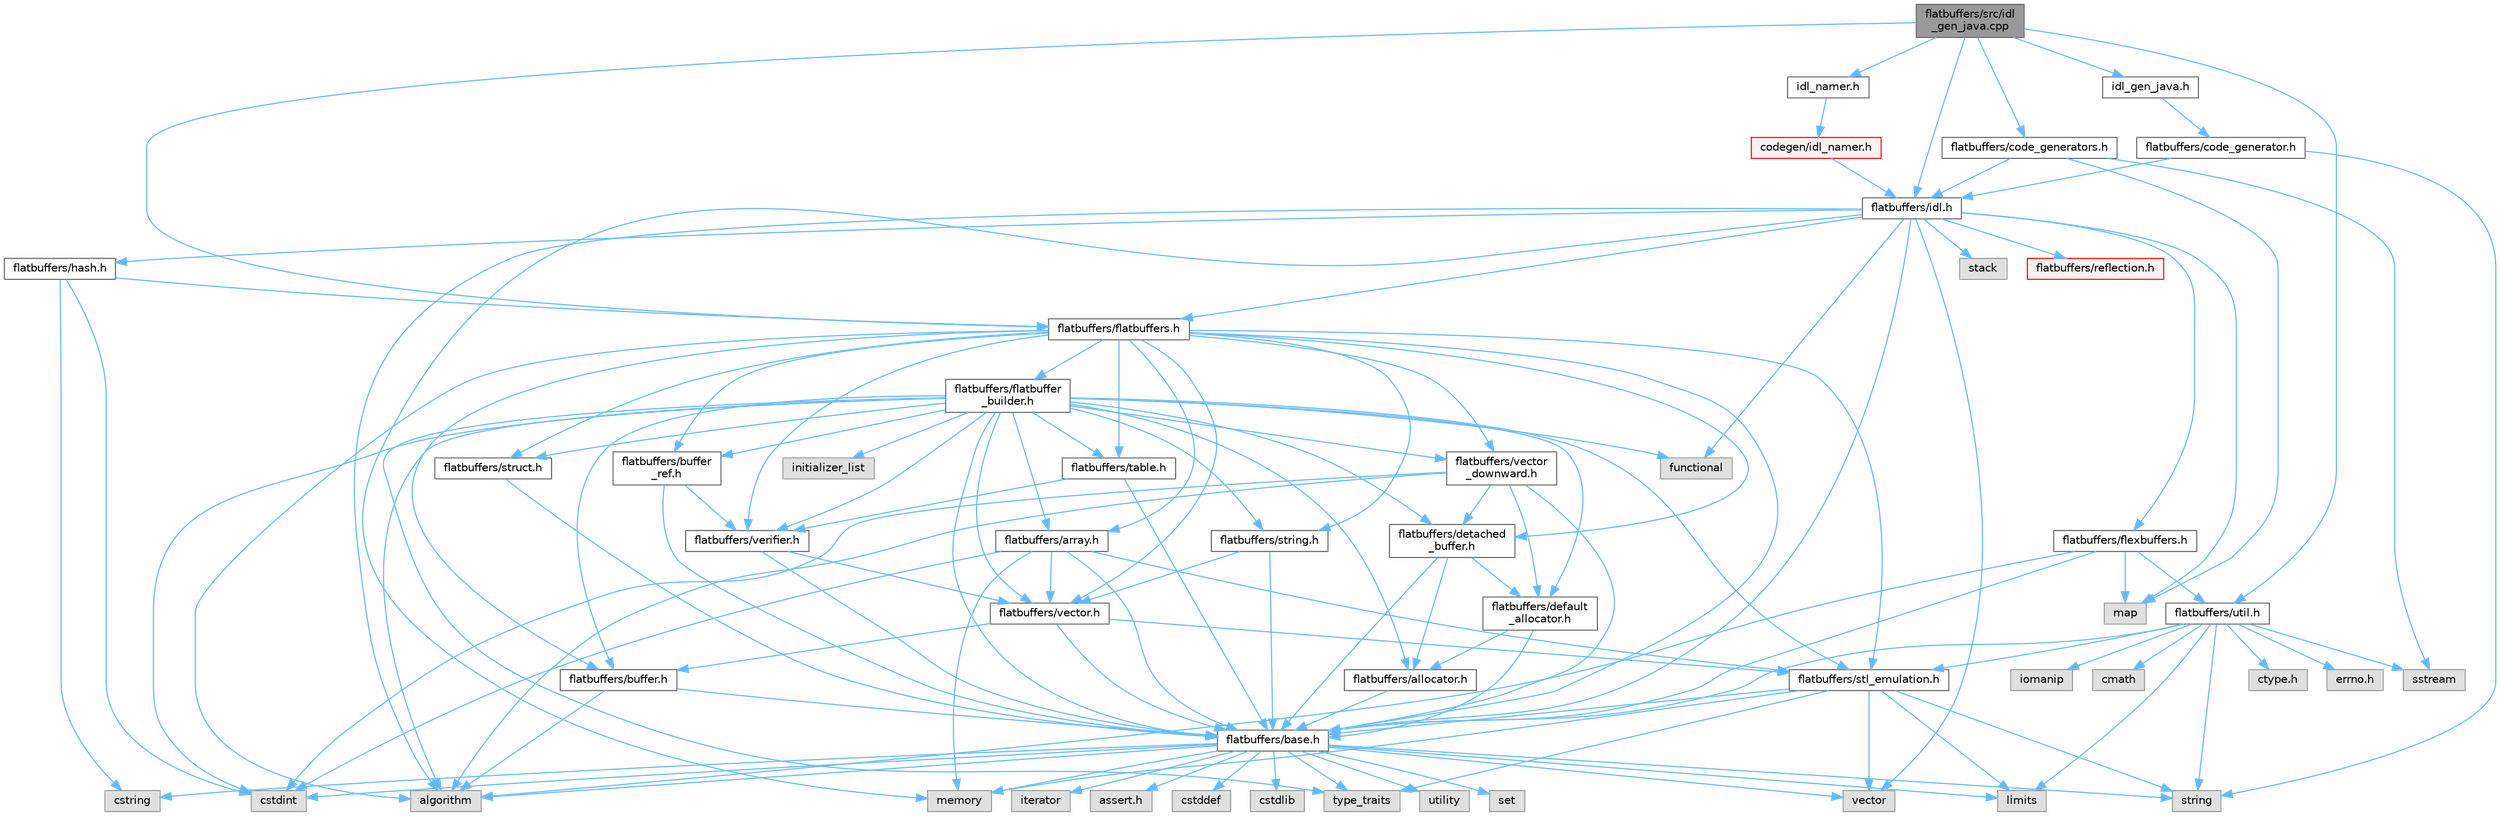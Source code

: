 digraph "flatbuffers/src/idl_gen_java.cpp"
{
 // LATEX_PDF_SIZE
  bgcolor="transparent";
  edge [fontname=Helvetica,fontsize=10,labelfontname=Helvetica,labelfontsize=10];
  node [fontname=Helvetica,fontsize=10,shape=box,height=0.2,width=0.4];
  Node1 [id="Node000001",label="flatbuffers/src/idl\l_gen_java.cpp",height=0.2,width=0.4,color="gray40", fillcolor="grey60", style="filled", fontcolor="black",tooltip=" "];
  Node1 -> Node2 [id="edge125_Node000001_Node000002",color="steelblue1",style="solid",tooltip=" "];
  Node2 [id="Node000002",label="idl_gen_java.h",height=0.2,width=0.4,color="grey40", fillcolor="white", style="filled",URL="$idl__gen__java_8h.html",tooltip=" "];
  Node2 -> Node3 [id="edge126_Node000002_Node000003",color="steelblue1",style="solid",tooltip=" "];
  Node3 [id="Node000003",label="flatbuffers/code_generator.h",height=0.2,width=0.4,color="grey40", fillcolor="white", style="filled",URL="$code__generator_8h.html",tooltip=" "];
  Node3 -> Node4 [id="edge127_Node000003_Node000004",color="steelblue1",style="solid",tooltip=" "];
  Node4 [id="Node000004",label="string",height=0.2,width=0.4,color="grey60", fillcolor="#E0E0E0", style="filled",tooltip=" "];
  Node3 -> Node5 [id="edge128_Node000003_Node000005",color="steelblue1",style="solid",tooltip=" "];
  Node5 [id="Node000005",label="flatbuffers/idl.h",height=0.2,width=0.4,color="grey40", fillcolor="white", style="filled",URL="$idl_8h.html",tooltip=" "];
  Node5 -> Node6 [id="edge129_Node000005_Node000006",color="steelblue1",style="solid",tooltip=" "];
  Node6 [id="Node000006",label="algorithm",height=0.2,width=0.4,color="grey60", fillcolor="#E0E0E0", style="filled",tooltip=" "];
  Node5 -> Node7 [id="edge130_Node000005_Node000007",color="steelblue1",style="solid",tooltip=" "];
  Node7 [id="Node000007",label="functional",height=0.2,width=0.4,color="grey60", fillcolor="#E0E0E0", style="filled",tooltip=" "];
  Node5 -> Node8 [id="edge131_Node000005_Node000008",color="steelblue1",style="solid",tooltip=" "];
  Node8 [id="Node000008",label="map",height=0.2,width=0.4,color="grey60", fillcolor="#E0E0E0", style="filled",tooltip=" "];
  Node5 -> Node9 [id="edge132_Node000005_Node000009",color="steelblue1",style="solid",tooltip=" "];
  Node9 [id="Node000009",label="memory",height=0.2,width=0.4,color="grey60", fillcolor="#E0E0E0", style="filled",tooltip=" "];
  Node5 -> Node10 [id="edge133_Node000005_Node000010",color="steelblue1",style="solid",tooltip=" "];
  Node10 [id="Node000010",label="stack",height=0.2,width=0.4,color="grey60", fillcolor="#E0E0E0", style="filled",tooltip=" "];
  Node5 -> Node11 [id="edge134_Node000005_Node000011",color="steelblue1",style="solid",tooltip=" "];
  Node11 [id="Node000011",label="vector",height=0.2,width=0.4,color="grey60", fillcolor="#E0E0E0", style="filled",tooltip=" "];
  Node5 -> Node12 [id="edge135_Node000005_Node000012",color="steelblue1",style="solid",tooltip=" "];
  Node12 [id="Node000012",label="flatbuffers/base.h",height=0.2,width=0.4,color="grey40", fillcolor="white", style="filled",URL="$base_8h.html",tooltip=" "];
  Node12 -> Node13 [id="edge136_Node000012_Node000013",color="steelblue1",style="solid",tooltip=" "];
  Node13 [id="Node000013",label="assert.h",height=0.2,width=0.4,color="grey60", fillcolor="#E0E0E0", style="filled",tooltip=" "];
  Node12 -> Node14 [id="edge137_Node000012_Node000014",color="steelblue1",style="solid",tooltip=" "];
  Node14 [id="Node000014",label="cstdint",height=0.2,width=0.4,color="grey60", fillcolor="#E0E0E0", style="filled",tooltip=" "];
  Node12 -> Node15 [id="edge138_Node000012_Node000015",color="steelblue1",style="solid",tooltip=" "];
  Node15 [id="Node000015",label="cstddef",height=0.2,width=0.4,color="grey60", fillcolor="#E0E0E0", style="filled",tooltip=" "];
  Node12 -> Node16 [id="edge139_Node000012_Node000016",color="steelblue1",style="solid",tooltip=" "];
  Node16 [id="Node000016",label="cstdlib",height=0.2,width=0.4,color="grey60", fillcolor="#E0E0E0", style="filled",tooltip=" "];
  Node12 -> Node17 [id="edge140_Node000012_Node000017",color="steelblue1",style="solid",tooltip=" "];
  Node17 [id="Node000017",label="cstring",height=0.2,width=0.4,color="grey60", fillcolor="#E0E0E0", style="filled",tooltip=" "];
  Node12 -> Node18 [id="edge141_Node000012_Node000018",color="steelblue1",style="solid",tooltip=" "];
  Node18 [id="Node000018",label="utility",height=0.2,width=0.4,color="grey60", fillcolor="#E0E0E0", style="filled",tooltip=" "];
  Node12 -> Node4 [id="edge142_Node000012_Node000004",color="steelblue1",style="solid",tooltip=" "];
  Node12 -> Node19 [id="edge143_Node000012_Node000019",color="steelblue1",style="solid",tooltip=" "];
  Node19 [id="Node000019",label="type_traits",height=0.2,width=0.4,color="grey60", fillcolor="#E0E0E0", style="filled",tooltip=" "];
  Node12 -> Node11 [id="edge144_Node000012_Node000011",color="steelblue1",style="solid",tooltip=" "];
  Node12 -> Node20 [id="edge145_Node000012_Node000020",color="steelblue1",style="solid",tooltip=" "];
  Node20 [id="Node000020",label="set",height=0.2,width=0.4,color="grey60", fillcolor="#E0E0E0", style="filled",tooltip=" "];
  Node12 -> Node6 [id="edge146_Node000012_Node000006",color="steelblue1",style="solid",tooltip=" "];
  Node12 -> Node21 [id="edge147_Node000012_Node000021",color="steelblue1",style="solid",tooltip=" "];
  Node21 [id="Node000021",label="limits",height=0.2,width=0.4,color="grey60", fillcolor="#E0E0E0", style="filled",tooltip=" "];
  Node12 -> Node22 [id="edge148_Node000012_Node000022",color="steelblue1",style="solid",tooltip=" "];
  Node22 [id="Node000022",label="iterator",height=0.2,width=0.4,color="grey60", fillcolor="#E0E0E0", style="filled",tooltip=" "];
  Node12 -> Node9 [id="edge149_Node000012_Node000009",color="steelblue1",style="solid",tooltip=" "];
  Node5 -> Node23 [id="edge150_Node000005_Node000023",color="steelblue1",style="solid",tooltip=" "];
  Node23 [id="Node000023",label="flatbuffers/flatbuffers.h",height=0.2,width=0.4,color="grey40", fillcolor="white", style="filled",URL="$flatbuffers_8h.html",tooltip=" "];
  Node23 -> Node6 [id="edge151_Node000023_Node000006",color="steelblue1",style="solid",tooltip=" "];
  Node23 -> Node24 [id="edge152_Node000023_Node000024",color="steelblue1",style="solid",tooltip=" "];
  Node24 [id="Node000024",label="flatbuffers/array.h",height=0.2,width=0.4,color="grey40", fillcolor="white", style="filled",URL="$array_8h.html",tooltip=" "];
  Node24 -> Node14 [id="edge153_Node000024_Node000014",color="steelblue1",style="solid",tooltip=" "];
  Node24 -> Node9 [id="edge154_Node000024_Node000009",color="steelblue1",style="solid",tooltip=" "];
  Node24 -> Node12 [id="edge155_Node000024_Node000012",color="steelblue1",style="solid",tooltip=" "];
  Node24 -> Node25 [id="edge156_Node000024_Node000025",color="steelblue1",style="solid",tooltip=" "];
  Node25 [id="Node000025",label="flatbuffers/stl_emulation.h",height=0.2,width=0.4,color="grey40", fillcolor="white", style="filled",URL="$stl__emulation_8h.html",tooltip=" "];
  Node25 -> Node12 [id="edge157_Node000025_Node000012",color="steelblue1",style="solid",tooltip=" "];
  Node25 -> Node4 [id="edge158_Node000025_Node000004",color="steelblue1",style="solid",tooltip=" "];
  Node25 -> Node19 [id="edge159_Node000025_Node000019",color="steelblue1",style="solid",tooltip=" "];
  Node25 -> Node11 [id="edge160_Node000025_Node000011",color="steelblue1",style="solid",tooltip=" "];
  Node25 -> Node9 [id="edge161_Node000025_Node000009",color="steelblue1",style="solid",tooltip=" "];
  Node25 -> Node21 [id="edge162_Node000025_Node000021",color="steelblue1",style="solid",tooltip=" "];
  Node24 -> Node26 [id="edge163_Node000024_Node000026",color="steelblue1",style="solid",tooltip=" "];
  Node26 [id="Node000026",label="flatbuffers/vector.h",height=0.2,width=0.4,color="grey40", fillcolor="white", style="filled",URL="$vector_8h.html",tooltip=" "];
  Node26 -> Node12 [id="edge164_Node000026_Node000012",color="steelblue1",style="solid",tooltip=" "];
  Node26 -> Node27 [id="edge165_Node000026_Node000027",color="steelblue1",style="solid",tooltip=" "];
  Node27 [id="Node000027",label="flatbuffers/buffer.h",height=0.2,width=0.4,color="grey40", fillcolor="white", style="filled",URL="$buffer_8h.html",tooltip=" "];
  Node27 -> Node6 [id="edge166_Node000027_Node000006",color="steelblue1",style="solid",tooltip=" "];
  Node27 -> Node12 [id="edge167_Node000027_Node000012",color="steelblue1",style="solid",tooltip=" "];
  Node26 -> Node25 [id="edge168_Node000026_Node000025",color="steelblue1",style="solid",tooltip=" "];
  Node23 -> Node12 [id="edge169_Node000023_Node000012",color="steelblue1",style="solid",tooltip=" "];
  Node23 -> Node27 [id="edge170_Node000023_Node000027",color="steelblue1",style="solid",tooltip=" "];
  Node23 -> Node28 [id="edge171_Node000023_Node000028",color="steelblue1",style="solid",tooltip=" "];
  Node28 [id="Node000028",label="flatbuffers/buffer\l_ref.h",height=0.2,width=0.4,color="grey40", fillcolor="white", style="filled",URL="$buffer__ref_8h.html",tooltip=" "];
  Node28 -> Node12 [id="edge172_Node000028_Node000012",color="steelblue1",style="solid",tooltip=" "];
  Node28 -> Node29 [id="edge173_Node000028_Node000029",color="steelblue1",style="solid",tooltip=" "];
  Node29 [id="Node000029",label="flatbuffers/verifier.h",height=0.2,width=0.4,color="grey40", fillcolor="white", style="filled",URL="$verifier_8h.html",tooltip=" "];
  Node29 -> Node12 [id="edge174_Node000029_Node000012",color="steelblue1",style="solid",tooltip=" "];
  Node29 -> Node26 [id="edge175_Node000029_Node000026",color="steelblue1",style="solid",tooltip=" "];
  Node23 -> Node30 [id="edge176_Node000023_Node000030",color="steelblue1",style="solid",tooltip=" "];
  Node30 [id="Node000030",label="flatbuffers/detached\l_buffer.h",height=0.2,width=0.4,color="grey40", fillcolor="white", style="filled",URL="$detached__buffer_8h.html",tooltip=" "];
  Node30 -> Node31 [id="edge177_Node000030_Node000031",color="steelblue1",style="solid",tooltip=" "];
  Node31 [id="Node000031",label="flatbuffers/allocator.h",height=0.2,width=0.4,color="grey40", fillcolor="white", style="filled",URL="$allocator_8h.html",tooltip=" "];
  Node31 -> Node12 [id="edge178_Node000031_Node000012",color="steelblue1",style="solid",tooltip=" "];
  Node30 -> Node12 [id="edge179_Node000030_Node000012",color="steelblue1",style="solid",tooltip=" "];
  Node30 -> Node32 [id="edge180_Node000030_Node000032",color="steelblue1",style="solid",tooltip=" "];
  Node32 [id="Node000032",label="flatbuffers/default\l_allocator.h",height=0.2,width=0.4,color="grey40", fillcolor="white", style="filled",URL="$default__allocator_8h.html",tooltip=" "];
  Node32 -> Node31 [id="edge181_Node000032_Node000031",color="steelblue1",style="solid",tooltip=" "];
  Node32 -> Node12 [id="edge182_Node000032_Node000012",color="steelblue1",style="solid",tooltip=" "];
  Node23 -> Node33 [id="edge183_Node000023_Node000033",color="steelblue1",style="solid",tooltip=" "];
  Node33 [id="Node000033",label="flatbuffers/flatbuffer\l_builder.h",height=0.2,width=0.4,color="grey40", fillcolor="white", style="filled",URL="$flatbuffer__builder_8h.html",tooltip=" "];
  Node33 -> Node6 [id="edge184_Node000033_Node000006",color="steelblue1",style="solid",tooltip=" "];
  Node33 -> Node14 [id="edge185_Node000033_Node000014",color="steelblue1",style="solid",tooltip=" "];
  Node33 -> Node7 [id="edge186_Node000033_Node000007",color="steelblue1",style="solid",tooltip=" "];
  Node33 -> Node34 [id="edge187_Node000033_Node000034",color="steelblue1",style="solid",tooltip=" "];
  Node34 [id="Node000034",label="initializer_list",height=0.2,width=0.4,color="grey60", fillcolor="#E0E0E0", style="filled",tooltip=" "];
  Node33 -> Node19 [id="edge188_Node000033_Node000019",color="steelblue1",style="solid",tooltip=" "];
  Node33 -> Node31 [id="edge189_Node000033_Node000031",color="steelblue1",style="solid",tooltip=" "];
  Node33 -> Node24 [id="edge190_Node000033_Node000024",color="steelblue1",style="solid",tooltip=" "];
  Node33 -> Node12 [id="edge191_Node000033_Node000012",color="steelblue1",style="solid",tooltip=" "];
  Node33 -> Node27 [id="edge192_Node000033_Node000027",color="steelblue1",style="solid",tooltip=" "];
  Node33 -> Node28 [id="edge193_Node000033_Node000028",color="steelblue1",style="solid",tooltip=" "];
  Node33 -> Node32 [id="edge194_Node000033_Node000032",color="steelblue1",style="solid",tooltip=" "];
  Node33 -> Node30 [id="edge195_Node000033_Node000030",color="steelblue1",style="solid",tooltip=" "];
  Node33 -> Node25 [id="edge196_Node000033_Node000025",color="steelblue1",style="solid",tooltip=" "];
  Node33 -> Node35 [id="edge197_Node000033_Node000035",color="steelblue1",style="solid",tooltip=" "];
  Node35 [id="Node000035",label="flatbuffers/string.h",height=0.2,width=0.4,color="grey40", fillcolor="white", style="filled",URL="$string_8h.html",tooltip=" "];
  Node35 -> Node12 [id="edge198_Node000035_Node000012",color="steelblue1",style="solid",tooltip=" "];
  Node35 -> Node26 [id="edge199_Node000035_Node000026",color="steelblue1",style="solid",tooltip=" "];
  Node33 -> Node36 [id="edge200_Node000033_Node000036",color="steelblue1",style="solid",tooltip=" "];
  Node36 [id="Node000036",label="flatbuffers/struct.h",height=0.2,width=0.4,color="grey40", fillcolor="white", style="filled",URL="$struct_8h.html",tooltip=" "];
  Node36 -> Node12 [id="edge201_Node000036_Node000012",color="steelblue1",style="solid",tooltip=" "];
  Node33 -> Node37 [id="edge202_Node000033_Node000037",color="steelblue1",style="solid",tooltip=" "];
  Node37 [id="Node000037",label="flatbuffers/table.h",height=0.2,width=0.4,color="grey40", fillcolor="white", style="filled",URL="$table_8h.html",tooltip=" "];
  Node37 -> Node12 [id="edge203_Node000037_Node000012",color="steelblue1",style="solid",tooltip=" "];
  Node37 -> Node29 [id="edge204_Node000037_Node000029",color="steelblue1",style="solid",tooltip=" "];
  Node33 -> Node26 [id="edge205_Node000033_Node000026",color="steelblue1",style="solid",tooltip=" "];
  Node33 -> Node38 [id="edge206_Node000033_Node000038",color="steelblue1",style="solid",tooltip=" "];
  Node38 [id="Node000038",label="flatbuffers/vector\l_downward.h",height=0.2,width=0.4,color="grey40", fillcolor="white", style="filled",URL="$vector__downward_8h.html",tooltip=" "];
  Node38 -> Node6 [id="edge207_Node000038_Node000006",color="steelblue1",style="solid",tooltip=" "];
  Node38 -> Node14 [id="edge208_Node000038_Node000014",color="steelblue1",style="solid",tooltip=" "];
  Node38 -> Node12 [id="edge209_Node000038_Node000012",color="steelblue1",style="solid",tooltip=" "];
  Node38 -> Node32 [id="edge210_Node000038_Node000032",color="steelblue1",style="solid",tooltip=" "];
  Node38 -> Node30 [id="edge211_Node000038_Node000030",color="steelblue1",style="solid",tooltip=" "];
  Node33 -> Node29 [id="edge212_Node000033_Node000029",color="steelblue1",style="solid",tooltip=" "];
  Node23 -> Node25 [id="edge213_Node000023_Node000025",color="steelblue1",style="solid",tooltip=" "];
  Node23 -> Node35 [id="edge214_Node000023_Node000035",color="steelblue1",style="solid",tooltip=" "];
  Node23 -> Node36 [id="edge215_Node000023_Node000036",color="steelblue1",style="solid",tooltip=" "];
  Node23 -> Node37 [id="edge216_Node000023_Node000037",color="steelblue1",style="solid",tooltip=" "];
  Node23 -> Node26 [id="edge217_Node000023_Node000026",color="steelblue1",style="solid",tooltip=" "];
  Node23 -> Node38 [id="edge218_Node000023_Node000038",color="steelblue1",style="solid",tooltip=" "];
  Node23 -> Node29 [id="edge219_Node000023_Node000029",color="steelblue1",style="solid",tooltip=" "];
  Node5 -> Node39 [id="edge220_Node000005_Node000039",color="steelblue1",style="solid",tooltip=" "];
  Node39 [id="Node000039",label="flatbuffers/flexbuffers.h",height=0.2,width=0.4,color="grey40", fillcolor="white", style="filled",URL="$flexbuffers_8h.html",tooltip=" "];
  Node39 -> Node6 [id="edge221_Node000039_Node000006",color="steelblue1",style="solid",tooltip=" "];
  Node39 -> Node8 [id="edge222_Node000039_Node000008",color="steelblue1",style="solid",tooltip=" "];
  Node39 -> Node12 [id="edge223_Node000039_Node000012",color="steelblue1",style="solid",tooltip=" "];
  Node39 -> Node40 [id="edge224_Node000039_Node000040",color="steelblue1",style="solid",tooltip=" "];
  Node40 [id="Node000040",label="flatbuffers/util.h",height=0.2,width=0.4,color="grey40", fillcolor="white", style="filled",URL="$util_8h.html",tooltip=" "];
  Node40 -> Node41 [id="edge225_Node000040_Node000041",color="steelblue1",style="solid",tooltip=" "];
  Node41 [id="Node000041",label="ctype.h",height=0.2,width=0.4,color="grey60", fillcolor="#E0E0E0", style="filled",tooltip=" "];
  Node40 -> Node42 [id="edge226_Node000040_Node000042",color="steelblue1",style="solid",tooltip=" "];
  Node42 [id="Node000042",label="errno.h",height=0.2,width=0.4,color="grey60", fillcolor="#E0E0E0", style="filled",tooltip=" "];
  Node40 -> Node12 [id="edge227_Node000040_Node000012",color="steelblue1",style="solid",tooltip=" "];
  Node40 -> Node25 [id="edge228_Node000040_Node000025",color="steelblue1",style="solid",tooltip=" "];
  Node40 -> Node43 [id="edge229_Node000040_Node000043",color="steelblue1",style="solid",tooltip=" "];
  Node43 [id="Node000043",label="iomanip",height=0.2,width=0.4,color="grey60", fillcolor="#E0E0E0", style="filled",tooltip=" "];
  Node40 -> Node44 [id="edge230_Node000040_Node000044",color="steelblue1",style="solid",tooltip=" "];
  Node44 [id="Node000044",label="sstream",height=0.2,width=0.4,color="grey60", fillcolor="#E0E0E0", style="filled",tooltip=" "];
  Node40 -> Node45 [id="edge231_Node000040_Node000045",color="steelblue1",style="solid",tooltip=" "];
  Node45 [id="Node000045",label="cmath",height=0.2,width=0.4,color="grey60", fillcolor="#E0E0E0", style="filled",tooltip=" "];
  Node40 -> Node21 [id="edge232_Node000040_Node000021",color="steelblue1",style="solid",tooltip=" "];
  Node40 -> Node4 [id="edge233_Node000040_Node000004",color="steelblue1",style="solid",tooltip=" "];
  Node5 -> Node46 [id="edge234_Node000005_Node000046",color="steelblue1",style="solid",tooltip=" "];
  Node46 [id="Node000046",label="flatbuffers/hash.h",height=0.2,width=0.4,color="grey40", fillcolor="white", style="filled",URL="$hash_8h.html",tooltip=" "];
  Node46 -> Node14 [id="edge235_Node000046_Node000014",color="steelblue1",style="solid",tooltip=" "];
  Node46 -> Node17 [id="edge236_Node000046_Node000017",color="steelblue1",style="solid",tooltip=" "];
  Node46 -> Node23 [id="edge237_Node000046_Node000023",color="steelblue1",style="solid",tooltip=" "];
  Node5 -> Node47 [id="edge238_Node000005_Node000047",color="steelblue1",style="solid",tooltip=" "];
  Node47 [id="Node000047",label="flatbuffers/reflection.h",height=0.2,width=0.4,color="red", fillcolor="#FFF0F0", style="filled",URL="$reflection_8h.html",tooltip=" "];
  Node1 -> Node49 [id="edge239_Node000001_Node000049",color="steelblue1",style="solid",tooltip=" "];
  Node49 [id="Node000049",label="flatbuffers/code_generators.h",height=0.2,width=0.4,color="grey40", fillcolor="white", style="filled",URL="$code__generators_8h.html",tooltip=" "];
  Node49 -> Node8 [id="edge240_Node000049_Node000008",color="steelblue1",style="solid",tooltip=" "];
  Node49 -> Node44 [id="edge241_Node000049_Node000044",color="steelblue1",style="solid",tooltip=" "];
  Node49 -> Node5 [id="edge242_Node000049_Node000005",color="steelblue1",style="solid",tooltip=" "];
  Node1 -> Node23 [id="edge243_Node000001_Node000023",color="steelblue1",style="solid",tooltip=" "];
  Node1 -> Node5 [id="edge244_Node000001_Node000005",color="steelblue1",style="solid",tooltip=" "];
  Node1 -> Node40 [id="edge245_Node000001_Node000040",color="steelblue1",style="solid",tooltip=" "];
  Node1 -> Node50 [id="edge246_Node000001_Node000050",color="steelblue1",style="solid",tooltip=" "];
  Node50 [id="Node000050",label="idl_namer.h",height=0.2,width=0.4,color="grey40", fillcolor="white", style="filled",URL="$src_2idl__namer_8h.html",tooltip=" "];
  Node50 -> Node51 [id="edge247_Node000050_Node000051",color="steelblue1",style="solid",tooltip=" "];
  Node51 [id="Node000051",label="codegen/idl_namer.h",height=0.2,width=0.4,color="red", fillcolor="#FFF0F0", style="filled",URL="$include_2codegen_2idl__namer_8h.html",tooltip=" "];
  Node51 -> Node5 [id="edge248_Node000051_Node000005",color="steelblue1",style="solid",tooltip=" "];
}
